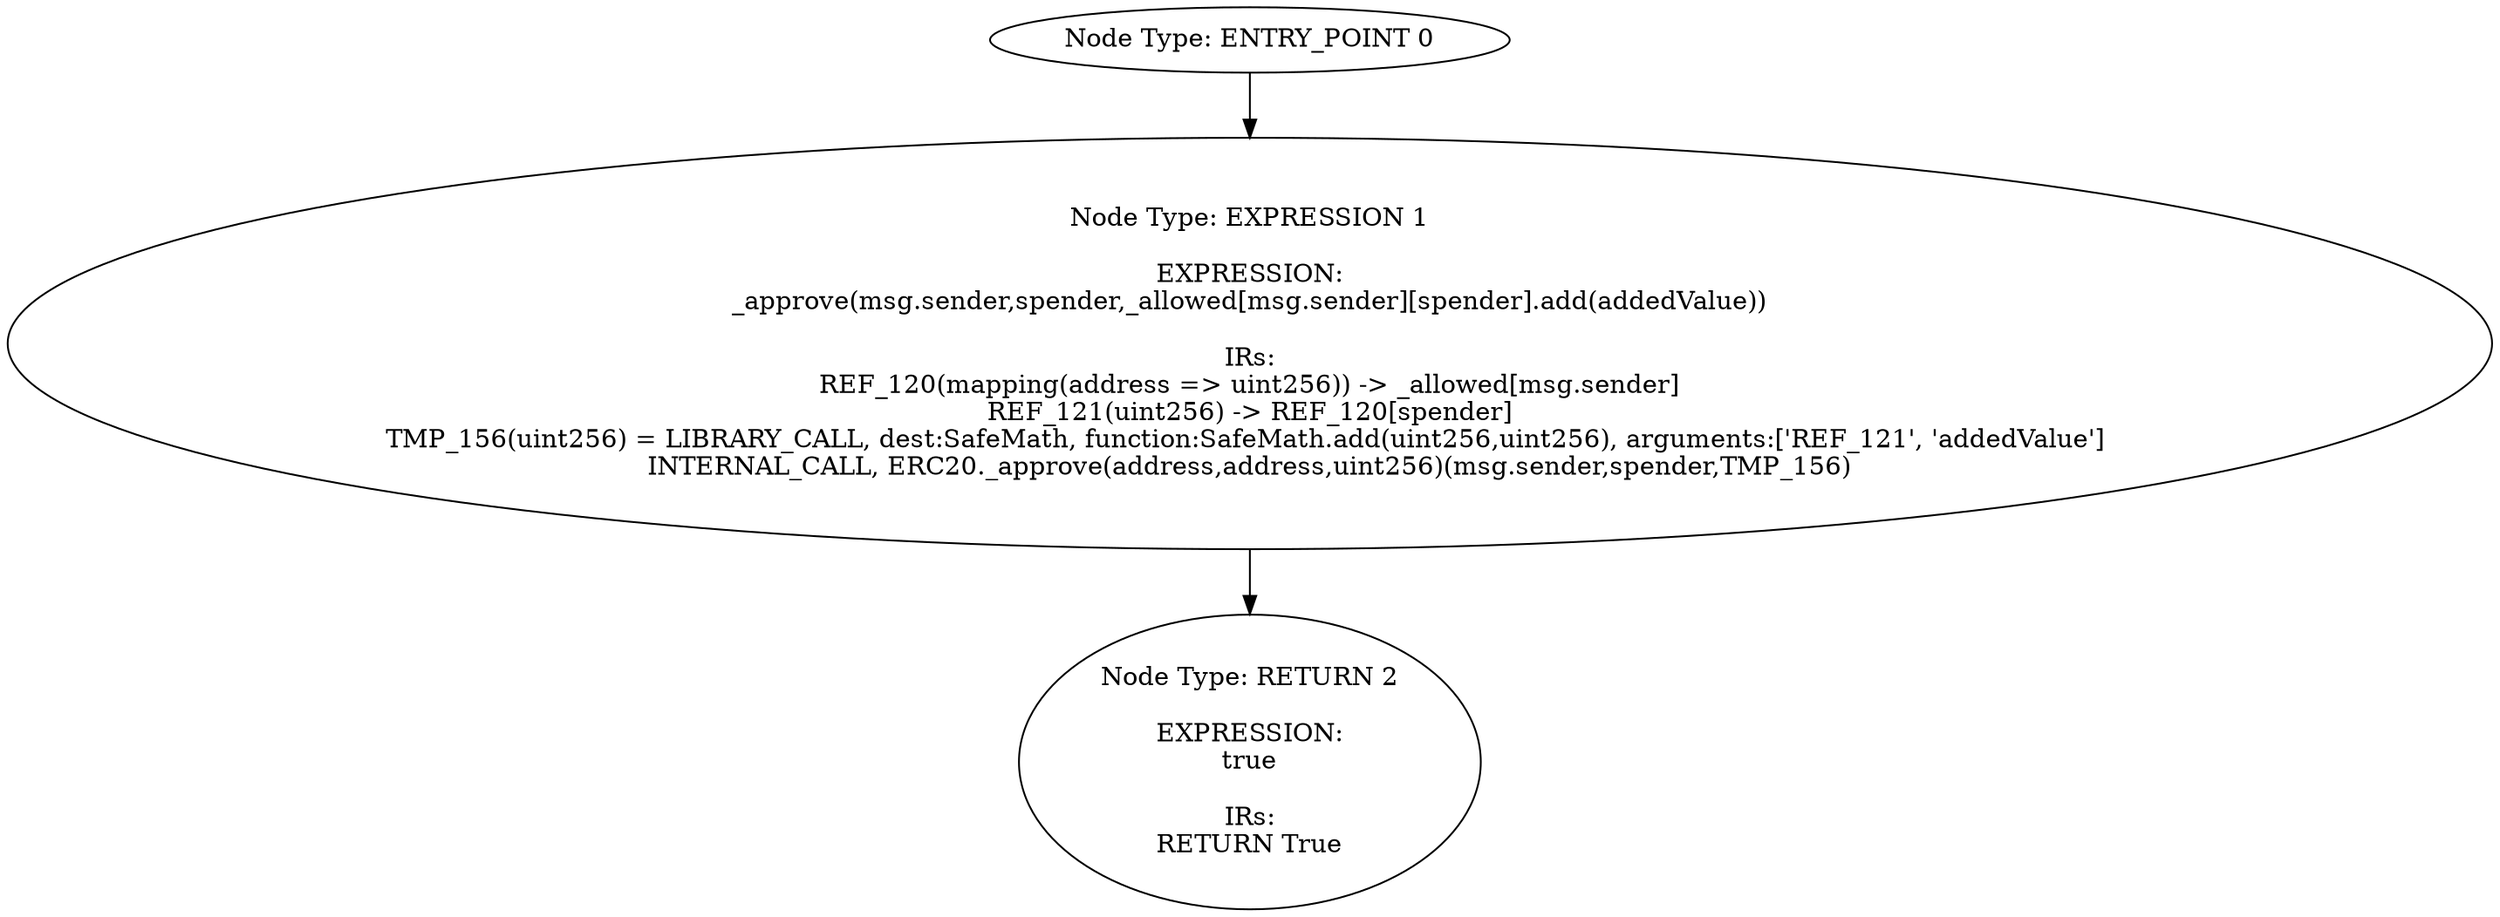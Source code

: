 digraph{
0[label="Node Type: ENTRY_POINT 0
"];
0->1;
1[label="Node Type: EXPRESSION 1

EXPRESSION:
_approve(msg.sender,spender,_allowed[msg.sender][spender].add(addedValue))

IRs:
REF_120(mapping(address => uint256)) -> _allowed[msg.sender]
REF_121(uint256) -> REF_120[spender]
TMP_156(uint256) = LIBRARY_CALL, dest:SafeMath, function:SafeMath.add(uint256,uint256), arguments:['REF_121', 'addedValue'] 
INTERNAL_CALL, ERC20._approve(address,address,uint256)(msg.sender,spender,TMP_156)"];
1->2;
2[label="Node Type: RETURN 2

EXPRESSION:
true

IRs:
RETURN True"];
}
